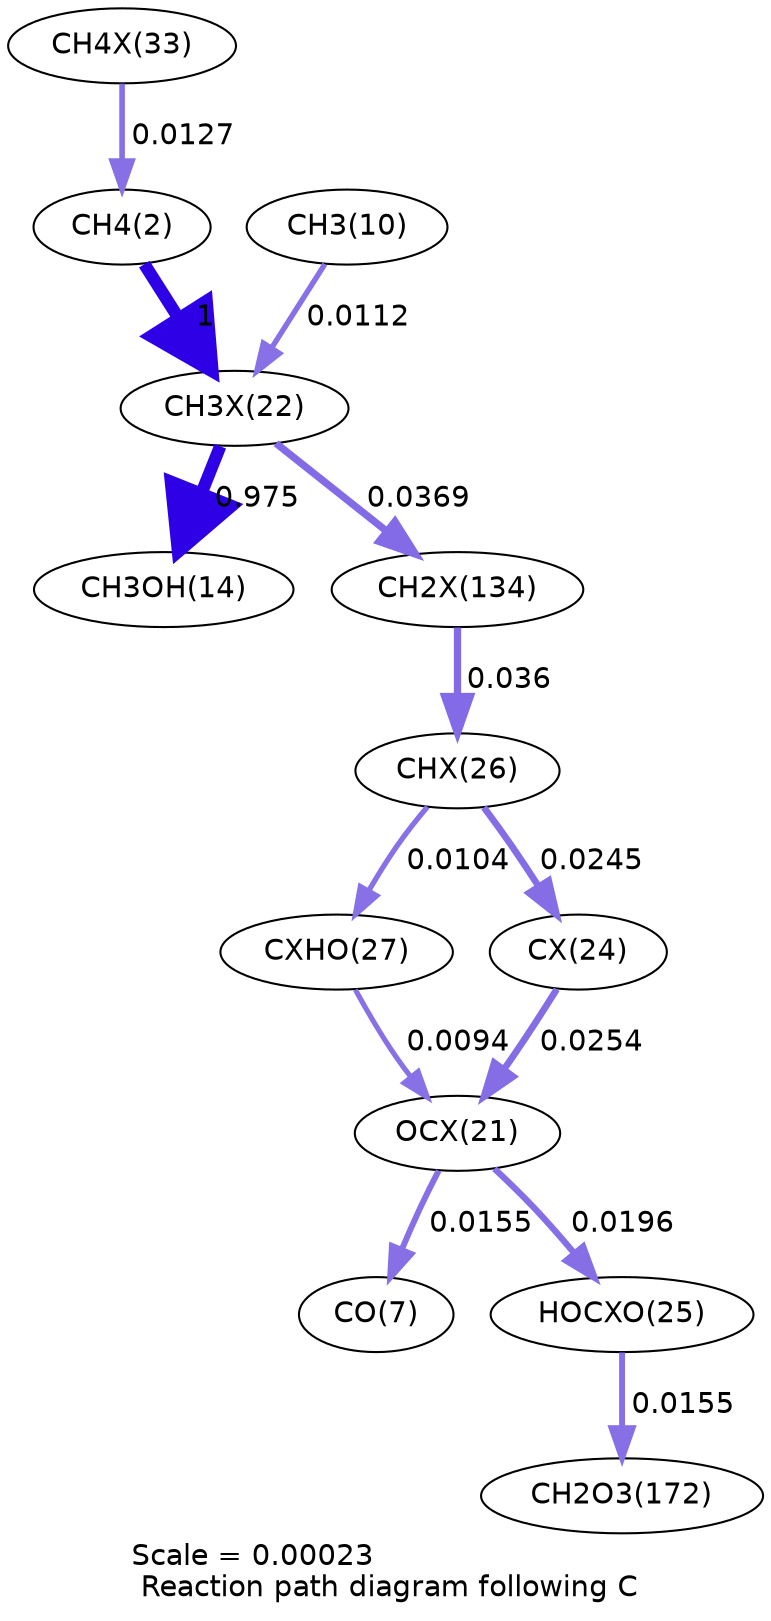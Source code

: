 digraph reaction_paths {
center=1;
s41 -> s4[fontname="Helvetica", penwidth=2.7, arrowsize=1.35, color="0.7, 0.513, 0.9"
, label=" 0.0127"];
s4 -> s35[fontname="Helvetica", penwidth=6, arrowsize=3, color="0.7, 1.5, 0.9"
, label=" 1"];
s12 -> s35[fontname="Helvetica", penwidth=2.61, arrowsize=1.31, color="0.7, 0.511, 0.9"
, label=" 0.0112"];
s35 -> s16[fontname="Helvetica", penwidth=5.98, arrowsize=2.99, color="0.7, 1.48, 0.9"
, label=" 0.975"];
s35 -> s51[fontname="Helvetica", penwidth=3.51, arrowsize=1.75, color="0.7, 0.537, 0.9"
, label=" 0.0369"];
s51 -> s39[fontname="Helvetica", penwidth=3.49, arrowsize=1.75, color="0.7, 0.536, 0.9"
, label=" 0.036"];
s39 -> s40[fontname="Helvetica", penwidth=2.55, arrowsize=1.28, color="0.7, 0.51, 0.9"
, label=" 0.0104"];
s39 -> s37[fontname="Helvetica", penwidth=3.2, arrowsize=1.6, color="0.7, 0.524, 0.9"
, label=" 0.0245"];
s40 -> s34[fontname="Helvetica", penwidth=2.48, arrowsize=1.24, color="0.7, 0.509, 0.9"
, label=" 0.0094"];
s34 -> s9[fontname="Helvetica", penwidth=2.86, arrowsize=1.43, color="0.7, 0.516, 0.9"
, label=" 0.0155"];
s34 -> s38[fontname="Helvetica", penwidth=3.03, arrowsize=1.51, color="0.7, 0.52, 0.9"
, label=" 0.0196"];
s37 -> s34[fontname="Helvetica", penwidth=3.23, arrowsize=1.61, color="0.7, 0.525, 0.9"
, label=" 0.0254"];
s38 -> s30[fontname="Helvetica", penwidth=2.85, arrowsize=1.43, color="0.7, 0.515, 0.9"
, label=" 0.0155"];
s4 [ fontname="Helvetica", label="CH4(2)"];
s9 [ fontname="Helvetica", label="CO(7)"];
s12 [ fontname="Helvetica", label="CH3(10)"];
s16 [ fontname="Helvetica", label="CH3OH(14)"];
s30 [ fontname="Helvetica", label="CH2O3(172)"];
s34 [ fontname="Helvetica", label="OCX(21)"];
s35 [ fontname="Helvetica", label="CH3X(22)"];
s37 [ fontname="Helvetica", label="CX(24)"];
s38 [ fontname="Helvetica", label="HOCXO(25)"];
s39 [ fontname="Helvetica", label="CHX(26)"];
s40 [ fontname="Helvetica", label="CXHO(27)"];
s41 [ fontname="Helvetica", label="CH4X(33)"];
s51 [ fontname="Helvetica", label="CH2X(134)"];
 label = "Scale = 0.00023\l Reaction path diagram following C";
 fontname = "Helvetica";
}

